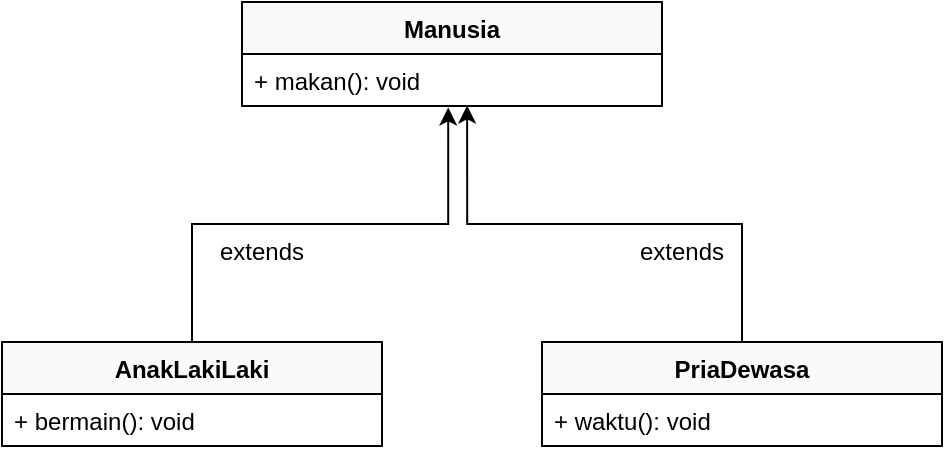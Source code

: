 <mxfile>
    <diagram name="Page-1" id="7uwTQVP_gEH6BWmbGfMs">
        <mxGraphModel dx="572" dy="757" grid="1" gridSize="10" guides="1" tooltips="1" connect="1" arrows="1" fold="1" page="1" pageScale="1" pageWidth="850" pageHeight="1100" math="0" shadow="0">
            <root>
                <mxCell id="0"/>
                <mxCell id="1" parent="0"/>
                <mxCell id="vupdXtvd9uv_NZMfUTUb-17" style="edgeStyle=orthogonalEdgeStyle;rounded=0;orthogonalLoop=1;jettySize=auto;html=1;entryX=0.491;entryY=1.028;entryDx=0;entryDy=0;entryPerimeter=0;" parent="1" source="vupdXtvd9uv_NZMfUTUb-9" target="vupdXtvd9uv_NZMfUTUb-16" edge="1">
                    <mxGeometry relative="1" as="geometry"/>
                </mxCell>
                <mxCell id="vupdXtvd9uv_NZMfUTUb-9" value="AnakLakiLaki" style="swimlane;fontStyle=1;align=center;verticalAlign=top;childLayout=stackLayout;horizontal=1;startSize=26;horizontalStack=0;resizeParent=1;resizeParentMax=0;resizeLast=0;collapsible=1;marginBottom=0;fillColor=#FAFAFA;" parent="1" vertex="1">
                    <mxGeometry x="140" y="200" width="190" height="52" as="geometry"/>
                </mxCell>
                <mxCell id="vupdXtvd9uv_NZMfUTUb-12" value="+ bermain(): void" style="text;strokeColor=none;fillColor=none;align=left;verticalAlign=top;spacingLeft=4;spacingRight=4;overflow=hidden;rotatable=0;points=[[0,0.5],[1,0.5]];portConstraint=eastwest;" parent="vupdXtvd9uv_NZMfUTUb-9" vertex="1">
                    <mxGeometry y="26" width="190" height="26" as="geometry"/>
                </mxCell>
                <mxCell id="vupdXtvd9uv_NZMfUTUb-13" value="Manusia" style="swimlane;fontStyle=1;align=center;verticalAlign=top;childLayout=stackLayout;horizontal=1;startSize=26;horizontalStack=0;resizeParent=1;resizeParentMax=0;resizeLast=0;collapsible=1;marginBottom=0;fillColor=#FAFAFA;" parent="1" vertex="1">
                    <mxGeometry x="260" y="30" width="210" height="52" as="geometry"/>
                </mxCell>
                <mxCell id="vupdXtvd9uv_NZMfUTUb-16" value="+ makan(): void" style="text;strokeColor=none;fillColor=none;align=left;verticalAlign=top;spacingLeft=4;spacingRight=4;overflow=hidden;rotatable=0;points=[[0,0.5],[1,0.5]];portConstraint=eastwest;" parent="vupdXtvd9uv_NZMfUTUb-13" vertex="1">
                    <mxGeometry y="26" width="210" height="26" as="geometry"/>
                </mxCell>
                <mxCell id="vupdXtvd9uv_NZMfUTUb-18" value="extends" style="text;html=1;strokeColor=none;fillColor=none;align=center;verticalAlign=middle;whiteSpace=wrap;rounded=0;" parent="1" vertex="1">
                    <mxGeometry x="240" y="140" width="60" height="30" as="geometry"/>
                </mxCell>
                <mxCell id="vupdXtvd9uv_NZMfUTUb-24" style="edgeStyle=orthogonalEdgeStyle;rounded=0;orthogonalLoop=1;jettySize=auto;html=1;entryX=0.536;entryY=0.989;entryDx=0;entryDy=0;entryPerimeter=0;" parent="1" source="vupdXtvd9uv_NZMfUTUb-19" target="vupdXtvd9uv_NZMfUTUb-16" edge="1">
                    <mxGeometry relative="1" as="geometry"/>
                </mxCell>
                <mxCell id="vupdXtvd9uv_NZMfUTUb-19" value="PriaDewasa" style="swimlane;fontStyle=1;align=center;verticalAlign=top;childLayout=stackLayout;horizontal=1;startSize=26;horizontalStack=0;resizeParent=1;resizeParentMax=0;resizeLast=0;collapsible=1;marginBottom=0;fillColor=#FAFAFA;" parent="1" vertex="1">
                    <mxGeometry x="410" y="200" width="200" height="52" as="geometry"/>
                </mxCell>
                <mxCell id="vupdXtvd9uv_NZMfUTUb-22" value="+ waktu(): void" style="text;strokeColor=none;fillColor=none;align=left;verticalAlign=top;spacingLeft=4;spacingRight=4;overflow=hidden;rotatable=0;points=[[0,0.5],[1,0.5]];portConstraint=eastwest;" parent="vupdXtvd9uv_NZMfUTUb-19" vertex="1">
                    <mxGeometry y="26" width="200" height="26" as="geometry"/>
                </mxCell>
                <mxCell id="vupdXtvd9uv_NZMfUTUb-23" value="extends" style="text;html=1;strokeColor=none;fillColor=none;align=center;verticalAlign=middle;whiteSpace=wrap;rounded=0;" parent="1" vertex="1">
                    <mxGeometry x="450" y="140" width="60" height="30" as="geometry"/>
                </mxCell>
            </root>
        </mxGraphModel>
    </diagram>
</mxfile>